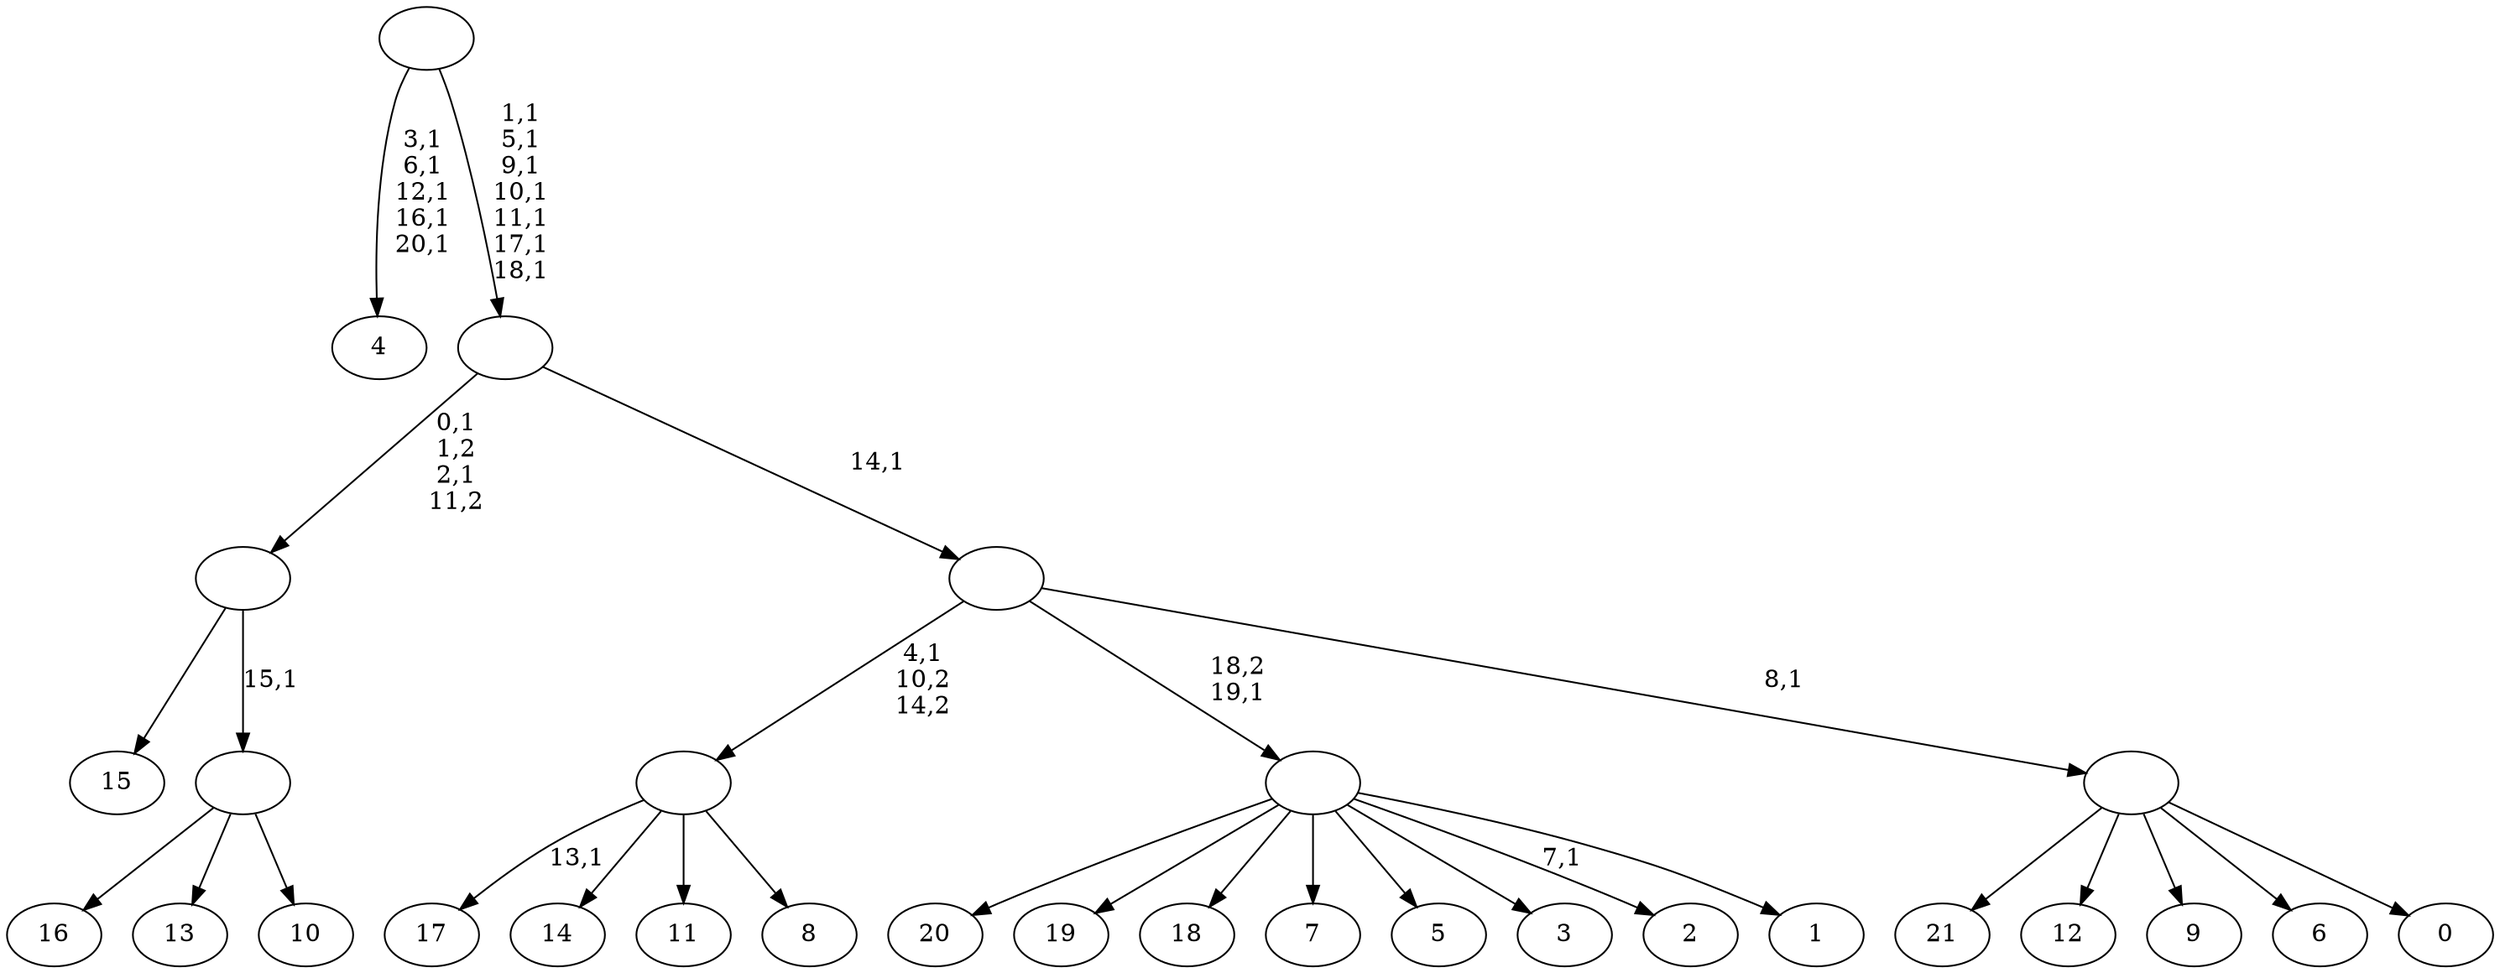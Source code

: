 digraph T {
	43 [label="21"]
	42 [label="20"]
	41 [label="19"]
	40 [label="18"]
	39 [label="17"]
	37 [label="16"]
	36 [label="15"]
	35 [label="14"]
	34 [label="13"]
	33 [label="12"]
	32 [label="11"]
	31 [label="10"]
	30 [label=""]
	29 [label=""]
	27 [label="9"]
	26 [label="8"]
	25 [label=""]
	24 [label="7"]
	23 [label="6"]
	22 [label="5"]
	21 [label="4"]
	15 [label="3"]
	14 [label="2"]
	12 [label="1"]
	11 [label=""]
	10 [label="0"]
	9 [label=""]
	8 [label=""]
	7 [label=""]
	0 [label=""]
	30 -> 37 [label=""]
	30 -> 34 [label=""]
	30 -> 31 [label=""]
	29 -> 36 [label=""]
	29 -> 30 [label="15,1"]
	25 -> 39 [label="13,1"]
	25 -> 35 [label=""]
	25 -> 32 [label=""]
	25 -> 26 [label=""]
	11 -> 14 [label="7,1"]
	11 -> 42 [label=""]
	11 -> 41 [label=""]
	11 -> 40 [label=""]
	11 -> 24 [label=""]
	11 -> 22 [label=""]
	11 -> 15 [label=""]
	11 -> 12 [label=""]
	9 -> 43 [label=""]
	9 -> 33 [label=""]
	9 -> 27 [label=""]
	9 -> 23 [label=""]
	9 -> 10 [label=""]
	8 -> 25 [label="4,1\n10,2\n14,2"]
	8 -> 11 [label="18,2\n19,1"]
	8 -> 9 [label="8,1"]
	7 -> 29 [label="0,1\n1,2\n2,1\n11,2"]
	7 -> 8 [label="14,1"]
	0 -> 7 [label="1,1\n5,1\n9,1\n10,1\n11,1\n17,1\n18,1"]
	0 -> 21 [label="3,1\n6,1\n12,1\n16,1\n20,1"]
}
